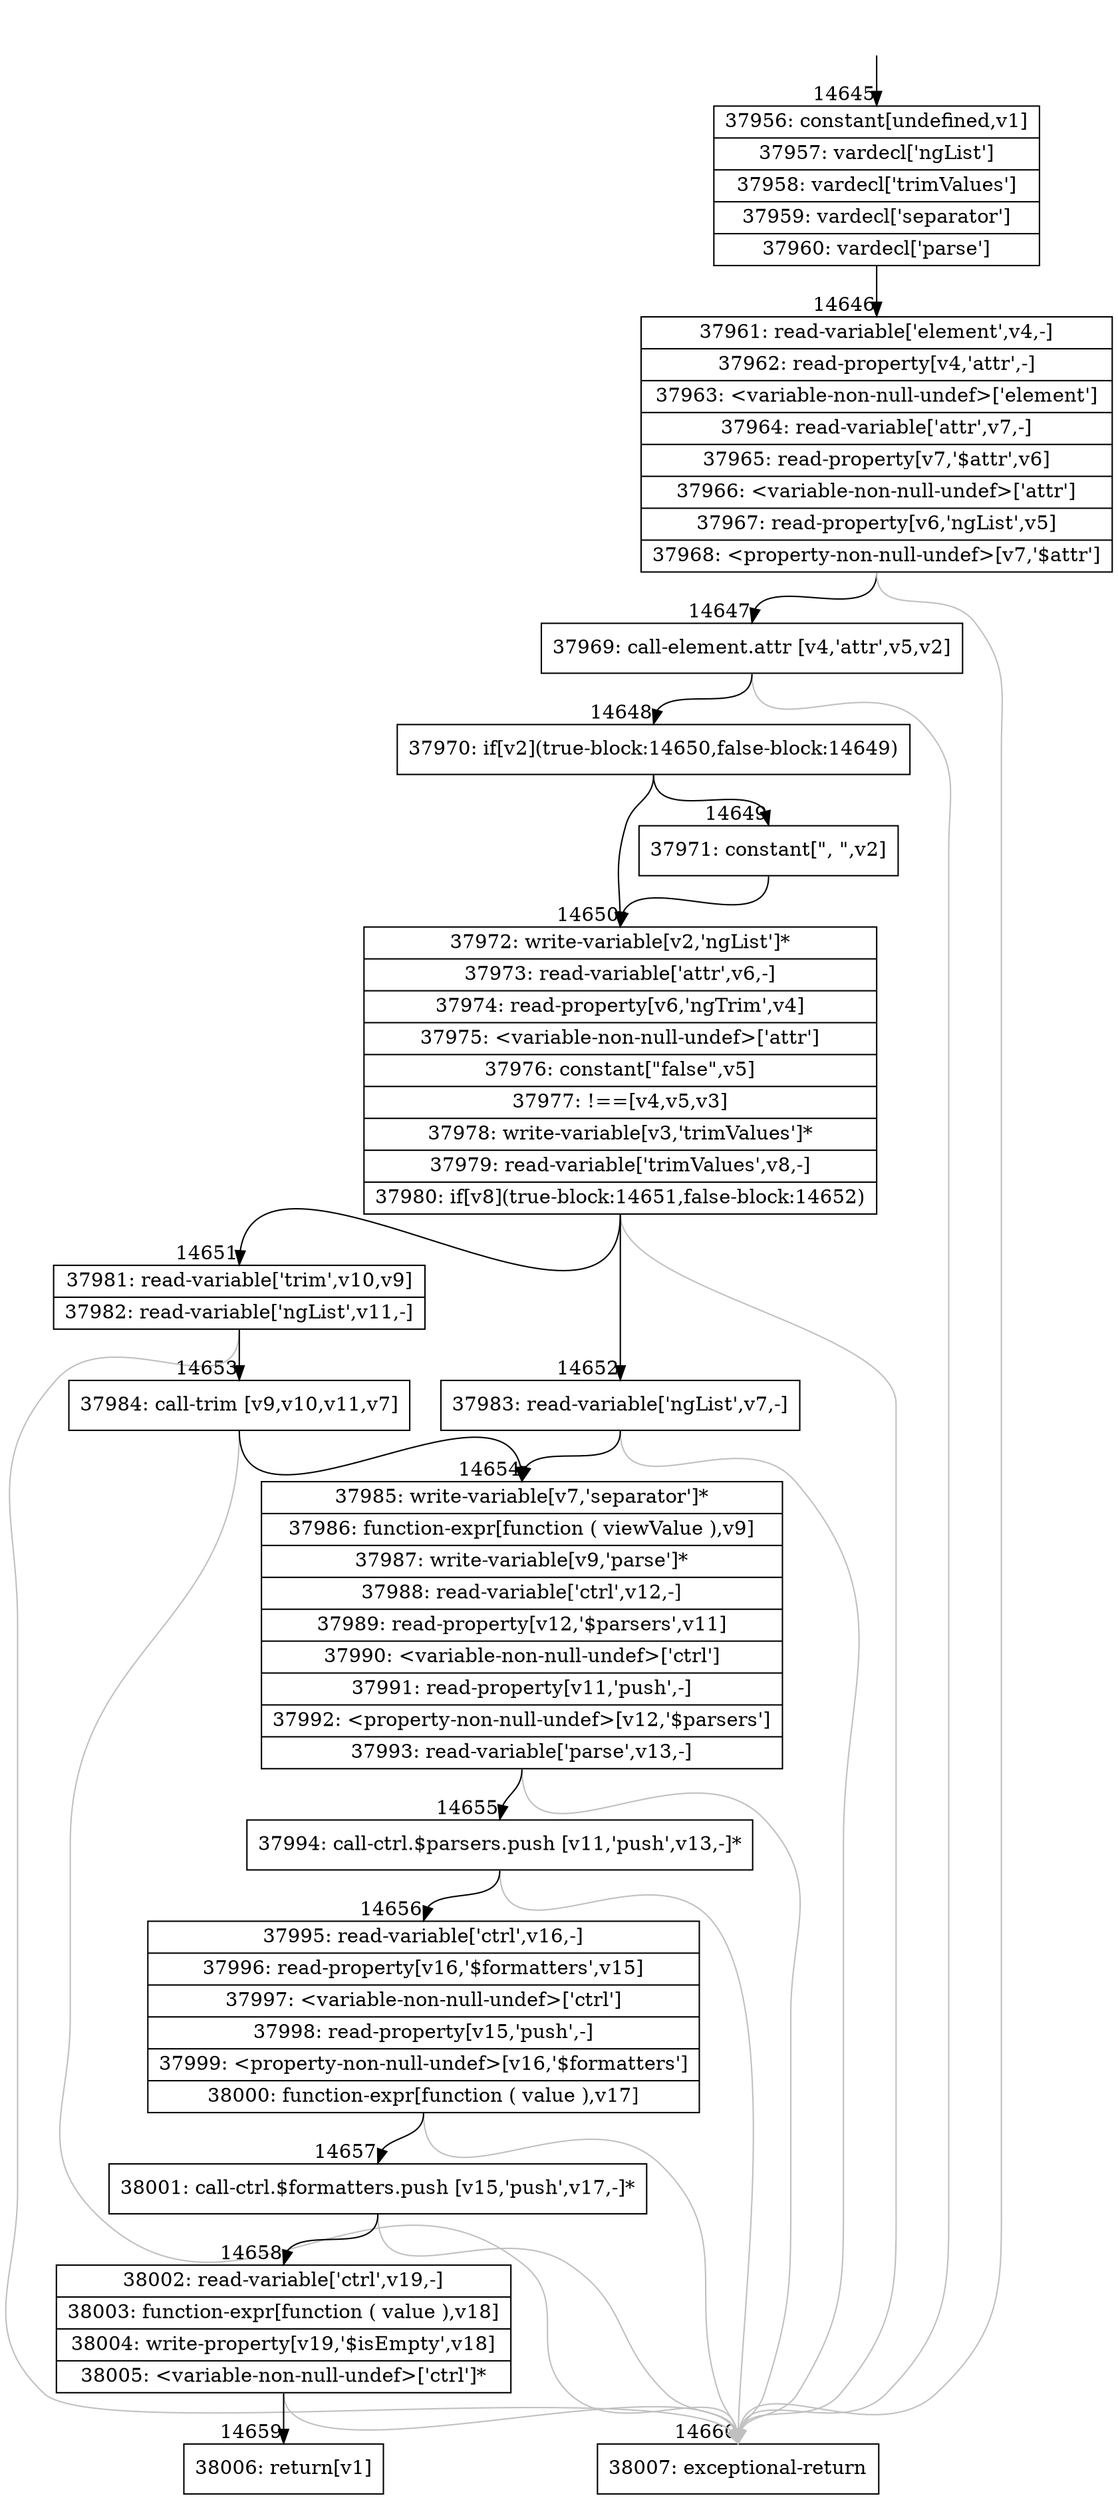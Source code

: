 digraph {
rankdir="TD"
BB_entry1166[shape=none,label=""];
BB_entry1166 -> BB14645 [tailport=s, headport=n, headlabel="    14645"]
BB14645 [shape=record label="{37956: constant[undefined,v1]|37957: vardecl['ngList']|37958: vardecl['trimValues']|37959: vardecl['separator']|37960: vardecl['parse']}" ] 
BB14645 -> BB14646 [tailport=s, headport=n, headlabel="      14646"]
BB14646 [shape=record label="{37961: read-variable['element',v4,-]|37962: read-property[v4,'attr',-]|37963: \<variable-non-null-undef\>['element']|37964: read-variable['attr',v7,-]|37965: read-property[v7,'$attr',v6]|37966: \<variable-non-null-undef\>['attr']|37967: read-property[v6,'ngList',v5]|37968: \<property-non-null-undef\>[v7,'$attr']}" ] 
BB14646 -> BB14647 [tailport=s, headport=n, headlabel="      14647"]
BB14646 -> BB14660 [tailport=s, headport=n, color=gray, headlabel="      14660"]
BB14647 [shape=record label="{37969: call-element.attr [v4,'attr',v5,v2]}" ] 
BB14647 -> BB14648 [tailport=s, headport=n, headlabel="      14648"]
BB14647 -> BB14660 [tailport=s, headport=n, color=gray]
BB14648 [shape=record label="{37970: if[v2](true-block:14650,false-block:14649)}" ] 
BB14648 -> BB14650 [tailport=s, headport=n, headlabel="      14650"]
BB14648 -> BB14649 [tailport=s, headport=n, headlabel="      14649"]
BB14649 [shape=record label="{37971: constant[\", \",v2]}" ] 
BB14649 -> BB14650 [tailport=s, headport=n]
BB14650 [shape=record label="{37972: write-variable[v2,'ngList']*|37973: read-variable['attr',v6,-]|37974: read-property[v6,'ngTrim',v4]|37975: \<variable-non-null-undef\>['attr']|37976: constant[\"false\",v5]|37977: !==[v4,v5,v3]|37978: write-variable[v3,'trimValues']*|37979: read-variable['trimValues',v8,-]|37980: if[v8](true-block:14651,false-block:14652)}" ] 
BB14650 -> BB14651 [tailport=s, headport=n, headlabel="      14651"]
BB14650 -> BB14652 [tailport=s, headport=n, headlabel="      14652"]
BB14650 -> BB14660 [tailport=s, headport=n, color=gray]
BB14651 [shape=record label="{37981: read-variable['trim',v10,v9]|37982: read-variable['ngList',v11,-]}" ] 
BB14651 -> BB14653 [tailport=s, headport=n, headlabel="      14653"]
BB14651 -> BB14660 [tailport=s, headport=n, color=gray]
BB14652 [shape=record label="{37983: read-variable['ngList',v7,-]}" ] 
BB14652 -> BB14654 [tailport=s, headport=n, headlabel="      14654"]
BB14652 -> BB14660 [tailport=s, headport=n, color=gray]
BB14653 [shape=record label="{37984: call-trim [v9,v10,v11,v7]}" ] 
BB14653 -> BB14654 [tailport=s, headport=n]
BB14653 -> BB14660 [tailport=s, headport=n, color=gray]
BB14654 [shape=record label="{37985: write-variable[v7,'separator']*|37986: function-expr[function ( viewValue ),v9]|37987: write-variable[v9,'parse']*|37988: read-variable['ctrl',v12,-]|37989: read-property[v12,'$parsers',v11]|37990: \<variable-non-null-undef\>['ctrl']|37991: read-property[v11,'push',-]|37992: \<property-non-null-undef\>[v12,'$parsers']|37993: read-variable['parse',v13,-]}" ] 
BB14654 -> BB14655 [tailport=s, headport=n, headlabel="      14655"]
BB14654 -> BB14660 [tailport=s, headport=n, color=gray]
BB14655 [shape=record label="{37994: call-ctrl.$parsers.push [v11,'push',v13,-]*}" ] 
BB14655 -> BB14656 [tailport=s, headport=n, headlabel="      14656"]
BB14655 -> BB14660 [tailport=s, headport=n, color=gray]
BB14656 [shape=record label="{37995: read-variable['ctrl',v16,-]|37996: read-property[v16,'$formatters',v15]|37997: \<variable-non-null-undef\>['ctrl']|37998: read-property[v15,'push',-]|37999: \<property-non-null-undef\>[v16,'$formatters']|38000: function-expr[function ( value ),v17]}" ] 
BB14656 -> BB14657 [tailport=s, headport=n, headlabel="      14657"]
BB14656 -> BB14660 [tailport=s, headport=n, color=gray]
BB14657 [shape=record label="{38001: call-ctrl.$formatters.push [v15,'push',v17,-]*}" ] 
BB14657 -> BB14658 [tailport=s, headport=n, headlabel="      14658"]
BB14657 -> BB14660 [tailport=s, headport=n, color=gray]
BB14658 [shape=record label="{38002: read-variable['ctrl',v19,-]|38003: function-expr[function ( value ),v18]|38004: write-property[v19,'$isEmpty',v18]|38005: \<variable-non-null-undef\>['ctrl']*}" ] 
BB14658 -> BB14659 [tailport=s, headport=n, headlabel="      14659"]
BB14658 -> BB14660 [tailport=s, headport=n, color=gray]
BB14659 [shape=record label="{38006: return[v1]}" ] 
BB14660 [shape=record label="{38007: exceptional-return}" ] 
//#$~ 24331
}
